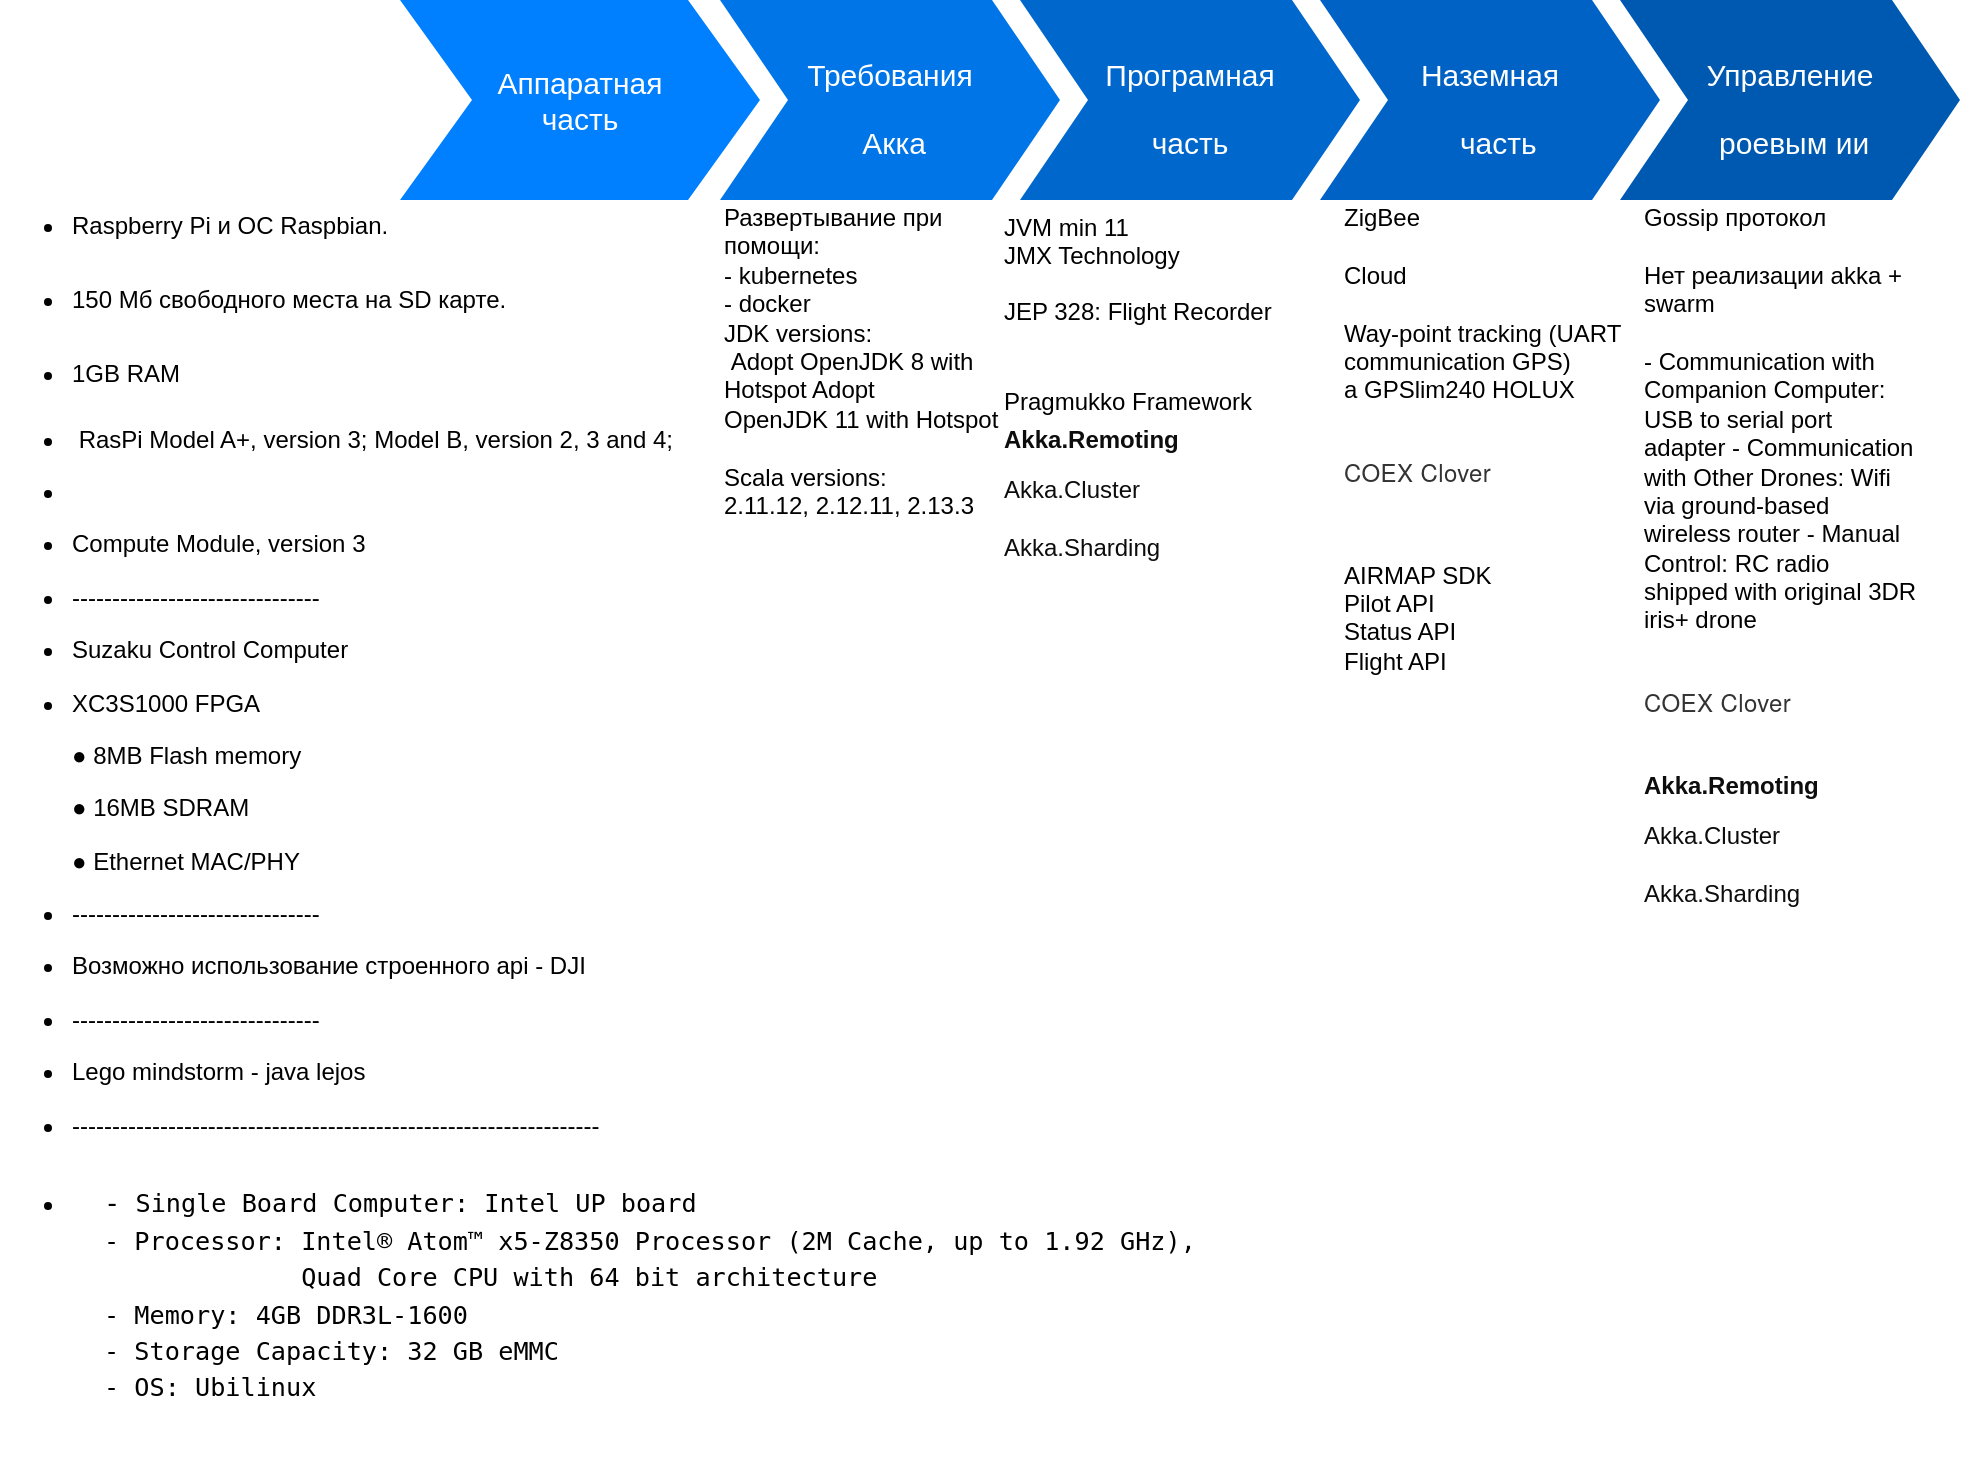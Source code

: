 <mxfile version="14.2.7" type="github">
  <diagram name="Page-1" id="d9b1e647-80fa-b4a2-5024-87a742678bcc">
    <mxGraphModel dx="2138" dy="548" grid="1" gridSize="10" guides="1" tooltips="1" connect="1" arrows="1" fold="1" page="1" pageScale="1" pageWidth="1100" pageHeight="850" background="#ffffff" math="0" shadow="0">
      <root>
        <mxCell id="0" />
        <mxCell id="1" parent="0" />
        <mxCell id="57fe6abec08f04cb-1" value="Аппаратная&lt;br style=&quot;font-size: 15px;&quot;&gt;часть" style="shape=step;whiteSpace=wrap;html=1;fontSize=15;fillColor=#0080FF;fontColor=#FFFFFF;strokeColor=none;" parent="1" vertex="1">
          <mxGeometry x="150" y="90" width="180" height="100" as="geometry" />
        </mxCell>
        <mxCell id="57fe6abec08f04cb-2" value="&lt;font style=&quot;font-size: 15px&quot;&gt;Требования&lt;br&gt;&amp;nbsp;Акка&lt;/font&gt;" style="shape=step;whiteSpace=wrap;html=1;fontSize=28;fillColor=#0075E8;fontColor=#FFFFFF;strokeColor=none;" parent="1" vertex="1">
          <mxGeometry x="310" y="90" width="170" height="100" as="geometry" />
        </mxCell>
        <mxCell id="57fe6abec08f04cb-3" value="&lt;font style=&quot;font-size: 15px&quot;&gt;Програмная &lt;br&gt;часть&lt;/font&gt;" style="shape=step;whiteSpace=wrap;html=1;fontSize=28;fillColor=#0067CC;fontColor=#FFFFFF;strokeColor=none;" parent="1" vertex="1">
          <mxGeometry x="460" y="90" width="170" height="100" as="geometry" />
        </mxCell>
        <mxCell id="57fe6abec08f04cb-4" value="&lt;span style=&quot;font-size: 15px&quot;&gt;Наземная&lt;br&gt;&amp;nbsp; часть&lt;/span&gt;" style="shape=step;whiteSpace=wrap;html=1;fontSize=28;fillColor=#0062C4;fontColor=#FFFFFF;strokeColor=none;" parent="1" vertex="1">
          <mxGeometry x="610" y="90" width="170" height="100" as="geometry" />
        </mxCell>
        <mxCell id="57fe6abec08f04cb-5" value="&lt;font style=&quot;font-size: 15px&quot;&gt;Управление&lt;br&gt;&amp;nbsp;роевым ии&lt;/font&gt;" style="shape=step;whiteSpace=wrap;html=1;fontSize=28;fillColor=#0059B0;fontColor=#FFFFFF;strokeColor=none;" parent="1" vertex="1">
          <mxGeometry x="760" y="90" width="170" height="100" as="geometry" />
        </mxCell>
        <mxCell id="57fe6abec08f04cb-9" value="&lt;p&gt;&lt;/p&gt;&lt;ul style=&quot;margin: 0px 0px 0px 34px ; padding: 0px ; background-color: rgb(255 , 255 , 255)&quot;&gt;&lt;li style=&quot;padding: 0px 0px 9px ; line-height: 1.6&quot;&gt;&lt;font style=&quot;font-size: 12px&quot;&gt;Raspberry Pi и ОС Raspbian.&lt;/font&gt;&lt;/li&gt;&lt;/ul&gt;&lt;ul style=&quot;margin: 0px 0px 0px 34px ; padding: 0px ; background-color: rgb(255 , 255 , 255)&quot;&gt;&lt;li style=&quot;padding: 9px 0px ; line-height: 1.6&quot;&gt;&lt;font style=&quot;font-size: 12px&quot;&gt;150 Мб свободного места на SD карте.&lt;/font&gt;&lt;/li&gt;&lt;li style=&quot;padding: 9px 0px ; line-height: 1.6&quot;&gt;1GB RAM&lt;/li&gt;&lt;/ul&gt;&lt;ul style=&quot;margin: 0px 0px 0px 34px ; padding: 0px ; background-color: rgb(255 , 255 , 255)&quot;&gt;&lt;li style=&quot;line-height: 26.4px&quot;&gt;&lt;font style=&quot;font-size: 12px&quot;&gt;&amp;nbsp;RasPi Model A+, version 3;&amp;nbsp;&lt;/font&gt;Model B, version 2, 3 and 4;&amp;nbsp;&lt;/li&gt;&lt;li style=&quot;line-height: 26.4px&quot;&gt;&lt;br&gt;&lt;/li&gt;&lt;li style=&quot;line-height: 26.4px&quot;&gt;Compute Module, version 3&lt;/li&gt;&lt;li style=&quot;line-height: 26.4px&quot;&gt;-------------------------------&lt;/li&gt;&lt;li style=&quot;line-height: 26.4px&quot;&gt;Suzaku Control Computer&lt;br&gt;&lt;/li&gt;&lt;li style=&quot;line-height: 26.4px&quot;&gt;XC3S1000 FPGA&lt;br&gt;● 8MB Flash memory&lt;br&gt;● 16MB SDRAM&lt;br&gt;● Ethernet MAC/PHY&lt;br&gt;&lt;/li&gt;&lt;li style=&quot;line-height: 26.4px&quot;&gt;-------------------------------&lt;/li&gt;&lt;li style=&quot;line-height: 26.4px&quot;&gt;Возможно использование строенного api - DJI&lt;/li&gt;&lt;li style=&quot;line-height: 26.4px&quot;&gt;-------------------------------&lt;/li&gt;&lt;li style=&quot;line-height: 26.4px&quot;&gt;Lego mindstorm -&amp;nbsp;java lejos&lt;/li&gt;&lt;li style=&quot;line-height: 26.4px&quot;&gt;------------------------------------------------------------------&lt;/li&gt;&lt;li style=&quot;line-height: 26.4px&quot;&gt;&lt;pre style=&quot;box-sizing: border-box ; margin-top: 0px ; margin-bottom: 16px ; overflow-wrap: normal ; padding: 16px ; overflow: auto ; line-height: 1.45 ; border-radius: 6px&quot;&gt;&lt;code style=&quot;box-sizing: border-box ; padding: 0px ; margin: 0px ; background: transparent ; border-radius: 6px ; word-break: normal ; border: 0px ; display: inline ; overflow: visible ; line-height: inherit ; overflow-wrap: normal&quot;&gt;&lt;span style=&quot;font-size: 13.6px&quot;&gt;-&lt;/span&gt;&lt;font style=&quot;font-size: 12.6px&quot;&gt; Single Board Computer: Intel UP board&lt;br&gt;- Processor: Intel® Atom™ x5-Z8350 Processor (2M Cache, up to 1.92 GHz),&lt;br&gt;             Quad Core CPU with 64 bit architecture&lt;br&gt;- Memory: 4GB DDR3L-1600&lt;br&gt;- Storage Capacity: 32 GB eMMC&lt;br&gt;- OS: Ubilinux&lt;/font&gt;&lt;/code&gt;&lt;/pre&gt;&lt;/li&gt;&lt;/ul&gt;&lt;p&gt;&lt;/p&gt;" style="text;spacingTop=-5;fillColor=#ffffff;whiteSpace=wrap;html=1;align=left;fontSize=12;fontFamily=Helvetica;fillColor=none;strokeColor=none;" parent="1" vertex="1">
          <mxGeometry x="-50" y="180" width="390" height="490" as="geometry" />
        </mxCell>
        <mxCell id="57fe6abec08f04cb-10" value="&lt;p style=&quot;margin: 5px 0px 2px ; padding: 0px ; line-height: 1.2em ; min-height: 23px&quot;&gt;&lt;font style=&quot;font-size: 12px&quot;&gt;JVM min 11&lt;br&gt;JMX Technology&lt;/font&gt;&lt;/p&gt;&lt;h1 style=&quot;padding: 0pt ; margin: 0ex 0.5ex 1ex 0pt&quot;&gt;&lt;font style=&quot;font-weight: normal ; font-size: 12px&quot;&gt;JEP 328: Flight Recorder&lt;br&gt;&lt;/font&gt;&lt;/h1&gt;&lt;div&gt;&lt;font style=&quot;font-weight: normal ; font-size: 12px&quot;&gt;&lt;br&gt;&lt;/font&gt;&lt;/div&gt;&lt;div&gt;&lt;font style=&quot;font-size: 12px&quot;&gt;Pragmukko Framework&lt;/font&gt;&lt;/div&gt;&lt;div&gt;&lt;h4 style=&quot;margin: 0px ; padding: 0px 0px 6px ; border: 0px ; outline: 0px ; vertical-align: top ; line-height: 24px ; position: relative ; color: rgb(13 , 13 , 13) ; background-color: rgb(255 , 255 , 255)&quot;&gt;&lt;font style=&quot;font-size: 12px&quot;&gt;Akka.Remoting&lt;/font&gt;&lt;/h4&gt;&lt;/div&gt;&lt;div&gt;&lt;span style=&quot;color: rgb(13 , 13 , 13) ; background-color: rgb(255 , 255 , 255)&quot;&gt;&lt;font style=&quot;font-size: 12px&quot;&gt;Akka.Cluster&lt;/font&gt;&lt;/span&gt;&lt;br&gt;&lt;/div&gt;&lt;div&gt;&lt;span style=&quot;color: rgb(13 , 13 , 13) ; background-color: rgb(255 , 255 , 255)&quot;&gt;&lt;font style=&quot;font-size: 12px&quot;&gt;&lt;br&gt;&lt;/font&gt;&lt;/span&gt;&lt;/div&gt;&lt;div&gt;&lt;span style=&quot;color: rgb(13 , 13 , 13) ; background-color: rgb(255 , 255 , 255)&quot;&gt;&lt;font style=&quot;font-size: 12px&quot;&gt;Akka.Sharding&lt;/font&gt;&lt;/span&gt;&lt;/div&gt;" style="text;spacingTop=-5;fillColor=#ffffff;whiteSpace=wrap;html=1;align=left;fontSize=12;fontFamily=Helvetica;fillColor=none;strokeColor=none;" parent="1" vertex="1">
          <mxGeometry x="450" y="190" width="160" height="470" as="geometry" />
        </mxCell>
        <mxCell id="57fe6abec08f04cb-11" value="ZigBee&lt;br&gt;&lt;br&gt;Cloud&lt;br&gt;&lt;br&gt;Way-point tracking (UART communication GPS)&lt;br&gt;a GPSlim240 HOLUX&lt;br&gt;&lt;br&gt;&lt;h1 id=&quot;coex-clover&quot; style=&quot;box-sizing: border-box ; margin: 0px 0px 0.85em ; position: relative ; color: rgb(51 , 51 , 51) ; font-family: &amp;#34;helvetica neue&amp;#34; , &amp;#34;helvetica&amp;#34; , &amp;#34;arial&amp;#34; , sans-serif ; letter-spacing: 0.2px ; background-color: rgb(255 , 255 , 255)&quot;&gt;&lt;font style=&quot;font-weight: normal ; font-size: 12px&quot;&gt;COEX Clover&lt;/font&gt;&lt;/h1&gt;&lt;div&gt;&lt;font style=&quot;font-weight: normal ; font-size: 12px&quot;&gt;&lt;br&gt;&lt;/font&gt;&lt;/div&gt;&lt;div&gt;&lt;font style=&quot;font-weight: normal ; font-size: 12px&quot;&gt;AIRMAP SDK&lt;/font&gt;&lt;/div&gt;&lt;div&gt;&lt;font style=&quot;font-weight: normal ; font-size: 12px&quot;&gt;Pilot API&lt;/font&gt;&lt;/div&gt;&lt;div&gt;&lt;font style=&quot;font-weight: normal ; font-size: 12px&quot;&gt;Status API&lt;/font&gt;&lt;/div&gt;&lt;div&gt;&lt;font style=&quot;font-weight: normal ; font-size: 12px&quot;&gt;Flight API&lt;/font&gt;&lt;/div&gt;" style="text;spacingTop=-5;fillColor=#ffffff;whiteSpace=wrap;html=1;align=left;fontSize=12;fontFamily=Helvetica;fillColor=none;strokeColor=none;" parent="1" vertex="1">
          <mxGeometry x="620" y="190" width="150" height="470" as="geometry" />
        </mxCell>
        <mxCell id="57fe6abec08f04cb-12" value="&lt;font style=&quot;font-size: 12px&quot;&gt;Gossip протокол&lt;br&gt;&lt;br&gt;Нет реализации akka + swarm&lt;br&gt;&lt;br&gt;- Communication with Companion Computer: USB to serial port adapter - Communication with Other Drones: Wifi via ground-based wireless router - Manual Control: RC radio shipped with original 3DR iris+ drone&lt;br&gt;&lt;br&gt;&lt;/font&gt;&lt;h1 id=&quot;coex-clover&quot; style=&quot;box-sizing: border-box ; margin-right: 0px ; margin-bottom: 0.85em ; margin-left: 0px ; position: relative ; color: rgb(51 , 51 , 51) ; font-family: &amp;#34;helvetica neue&amp;#34; , &amp;#34;helvetica&amp;#34; , &amp;#34;arial&amp;#34; , sans-serif ; letter-spacing: 0.2px ; background-color: rgb(255 , 255 , 255) ; margin-top: 0px&quot;&gt;&lt;font style=&quot;font-weight: normal ; font-size: 12px&quot;&gt;COEX Clover&lt;/font&gt;&lt;/h1&gt;&lt;div&gt;&lt;font style=&quot;font-weight: normal ; font-size: 12px&quot;&gt;&lt;div&gt;&lt;h4 style=&quot;margin: 0px ; padding: 0px 0px 6px ; border: 0px ; outline: 0px ; vertical-align: top ; line-height: 24px ; position: relative ; color: rgb(13 , 13 , 13) ; background-color: rgb(255 , 255 , 255)&quot;&gt;Akka.Remoting&lt;/h4&gt;&lt;/div&gt;&lt;div&gt;&lt;span style=&quot;color: rgb(13 , 13 , 13) ; background-color: rgb(255 , 255 , 255)&quot;&gt;Akka.Cluster&lt;/span&gt;&lt;br&gt;&lt;/div&gt;&lt;div&gt;&lt;span style=&quot;color: rgb(13 , 13 , 13) ; background-color: rgb(255 , 255 , 255)&quot;&gt;&lt;br&gt;&lt;/span&gt;&lt;/div&gt;&lt;div&gt;&lt;span style=&quot;color: rgb(13 , 13 , 13) ; background-color: rgb(255 , 255 , 255)&quot;&gt;Akka.Sharding&lt;/span&gt;&lt;/div&gt;&lt;/font&gt;&lt;/div&gt;" style="text;spacingTop=-5;fillColor=#ffffff;whiteSpace=wrap;html=1;align=left;fontSize=12;fontFamily=Helvetica;fillColor=none;strokeColor=none;" parent="1" vertex="1">
          <mxGeometry x="770" y="190" width="140" height="470" as="geometry" />
        </mxCell>
        <mxCell id="curWluK3fe-LqhDNttS5-2" value="&lt;font style=&quot;font-size: 12px&quot;&gt;Развертывание при помощи:&amp;nbsp;&lt;br&gt;- kubernetes&lt;br&gt;- docker&lt;br&gt;JDK versions:&lt;br&gt;&amp;nbsp;Adopt OpenJDK 8 with Hotspot Adopt &lt;br&gt;OpenJDK 11 with Hotspot&lt;br&gt;&lt;br&gt;Scala versions:&amp;nbsp;&lt;br&gt;2.11.12, 2.12.11, 2.13.3&lt;br&gt;&lt;br&gt;&lt;br&gt;&lt;/font&gt;" style="text;spacingTop=-5;fillColor=#ffffff;whiteSpace=wrap;html=1;align=left;fontSize=12;fontFamily=Helvetica;fillColor=none;strokeColor=none;" parent="1" vertex="1">
          <mxGeometry x="310" y="190" width="160" height="470" as="geometry" />
        </mxCell>
      </root>
    </mxGraphModel>
  </diagram>
</mxfile>
